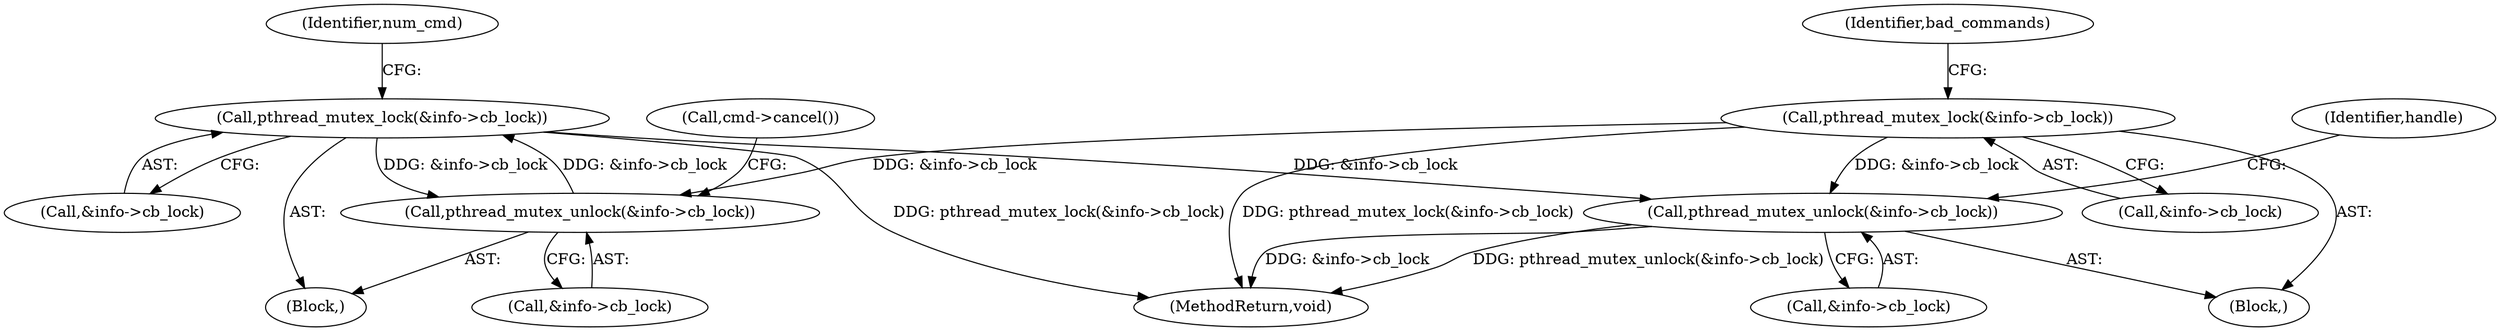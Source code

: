 digraph "0_Android_2c5a4fac8bc8198f6a2635ede776f8de40a0c3e1@API" {
"1000263" [label="(Call,pthread_mutex_lock(&info->cb_lock))"];
"1000257" [label="(Call,pthread_mutex_unlock(&info->cb_lock))"];
"1000263" [label="(Call,pthread_mutex_lock(&info->cb_lock))"];
"1000174" [label="(Call,pthread_mutex_lock(&info->cb_lock))"];
"1000318" [label="(Call,pthread_mutex_unlock(&info->cb_lock))"];
"1000104" [label="(Block,)"];
"1000181" [label="(Identifier,bad_commands)"];
"1000174" [label="(Call,pthread_mutex_lock(&info->cb_lock))"];
"1000175" [label="(Call,&info->cb_lock)"];
"1000319" [label="(Call,&info->cb_lock)"];
"1000264" [label="(Call,&info->cb_lock)"];
"1000252" [label="(Block,)"];
"1000258" [label="(Call,&info->cb_lock)"];
"1000325" [label="(MethodReturn,void)"];
"1000257" [label="(Call,pthread_mutex_unlock(&info->cb_lock))"];
"1000318" [label="(Call,pthread_mutex_unlock(&info->cb_lock))"];
"1000263" [label="(Call,pthread_mutex_lock(&info->cb_lock))"];
"1000270" [label="(Identifier,num_cmd)"];
"1000262" [label="(Call,cmd->cancel())"];
"1000324" [label="(Identifier,handle)"];
"1000263" -> "1000252"  [label="AST: "];
"1000263" -> "1000264"  [label="CFG: "];
"1000264" -> "1000263"  [label="AST: "];
"1000270" -> "1000263"  [label="CFG: "];
"1000263" -> "1000325"  [label="DDG: pthread_mutex_lock(&info->cb_lock)"];
"1000263" -> "1000257"  [label="DDG: &info->cb_lock"];
"1000257" -> "1000263"  [label="DDG: &info->cb_lock"];
"1000263" -> "1000318"  [label="DDG: &info->cb_lock"];
"1000257" -> "1000252"  [label="AST: "];
"1000257" -> "1000258"  [label="CFG: "];
"1000258" -> "1000257"  [label="AST: "];
"1000262" -> "1000257"  [label="CFG: "];
"1000174" -> "1000257"  [label="DDG: &info->cb_lock"];
"1000174" -> "1000104"  [label="AST: "];
"1000174" -> "1000175"  [label="CFG: "];
"1000175" -> "1000174"  [label="AST: "];
"1000181" -> "1000174"  [label="CFG: "];
"1000174" -> "1000325"  [label="DDG: pthread_mutex_lock(&info->cb_lock)"];
"1000174" -> "1000318"  [label="DDG: &info->cb_lock"];
"1000318" -> "1000104"  [label="AST: "];
"1000318" -> "1000319"  [label="CFG: "];
"1000319" -> "1000318"  [label="AST: "];
"1000324" -> "1000318"  [label="CFG: "];
"1000318" -> "1000325"  [label="DDG: pthread_mutex_unlock(&info->cb_lock)"];
"1000318" -> "1000325"  [label="DDG: &info->cb_lock"];
}
